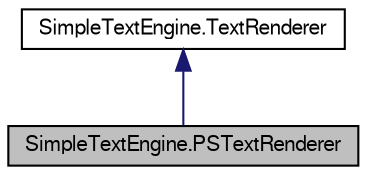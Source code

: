 digraph G
{
  edge [fontname="FreeSans",fontsize="10",labelfontname="FreeSans",labelfontsize="10"];
  node [fontname="FreeSans",fontsize="10",shape=record];
  Node1 [label="SimpleTextEngine.PSTextRenderer",height=0.2,width=0.4,color="black", fillcolor="grey75", style="filled" fontcolor="black"];
  Node2 -> Node1 [dir="back",color="midnightblue",fontsize="10",style="solid",fontname="FreeSans"];
  Node2 [label="SimpleTextEngine.TextRenderer",height=0.2,width=0.4,color="black", fillcolor="white", style="filled",URL="$interfaceorg_1_1octave_1_1graphics_1_1_simple_text_engine_1_1_text_renderer.html"];
}
